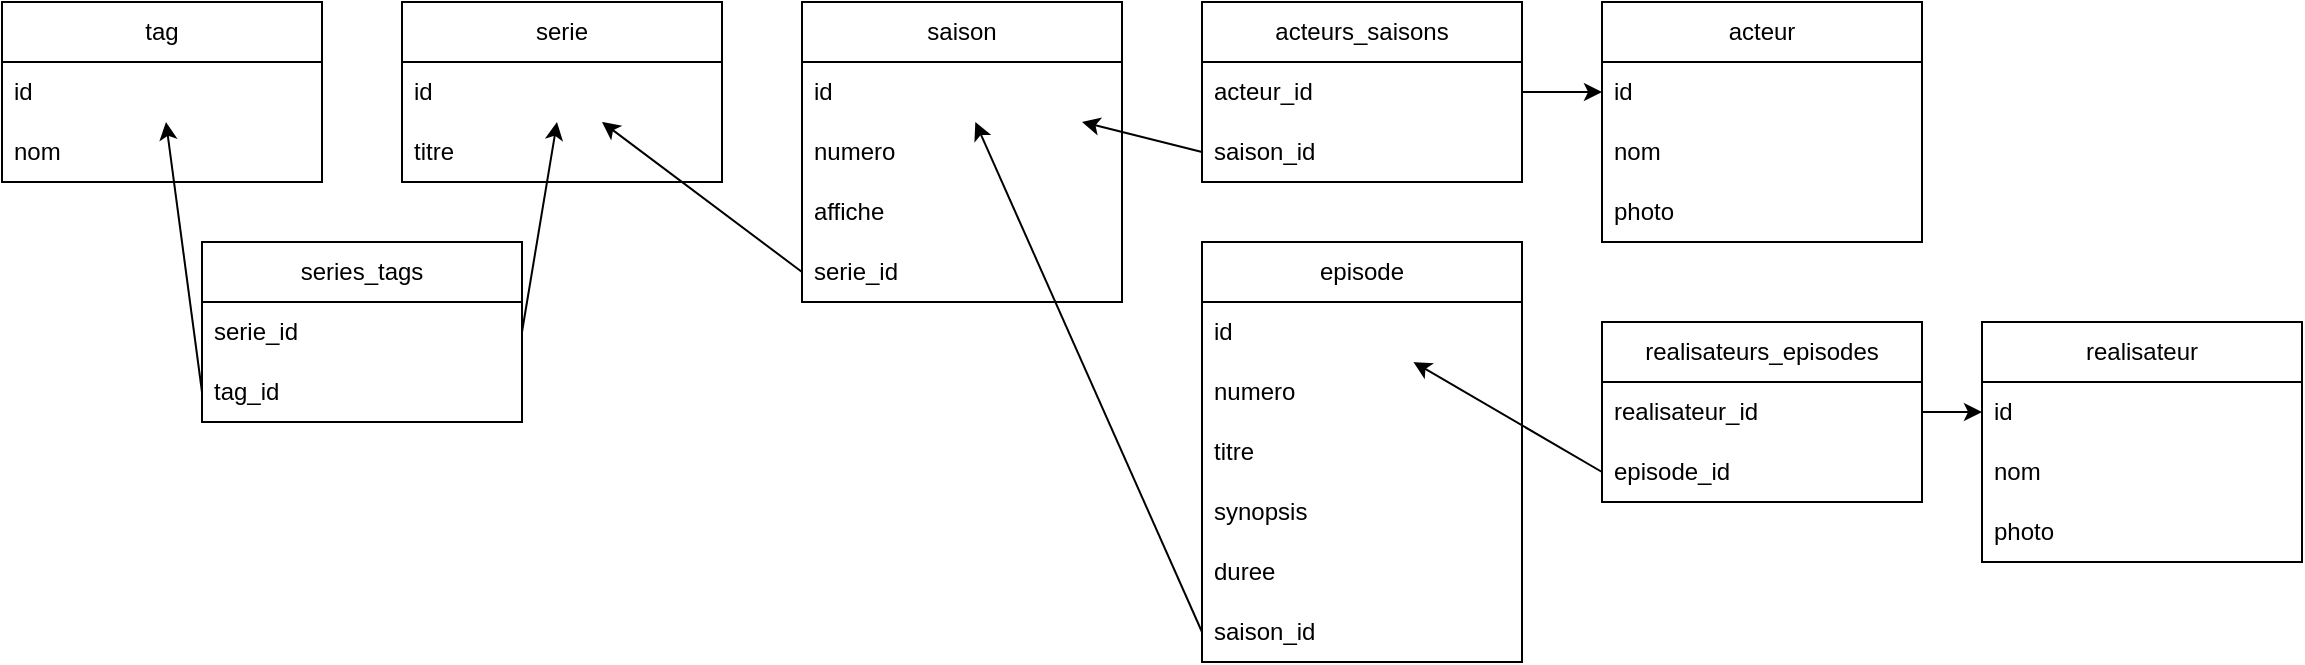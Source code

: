 <mxfile>
    <diagram id="_TgIzoYHWzy1n75b2J9H" name="SQL">
        <mxGraphModel dx="580" dy="563" grid="1" gridSize="10" guides="1" tooltips="1" connect="1" arrows="1" fold="1" page="1" pageScale="1" pageWidth="3300" pageHeight="4681" math="0" shadow="0">
            <root>
                <mxCell id="0"/>
                <mxCell id="1" parent="0"/>
                <mxCell id="3" value="tag" style="swimlane;fontStyle=0;childLayout=stackLayout;horizontal=1;startSize=30;horizontalStack=0;resizeParent=1;resizeParentMax=0;resizeLast=0;collapsible=1;marginBottom=0;whiteSpace=wrap;html=1;" parent="1" vertex="1">
                    <mxGeometry x="40" y="40" width="160" height="90" as="geometry"/>
                </mxCell>
                <mxCell id="4" value="id" style="text;strokeColor=none;fillColor=none;align=left;verticalAlign=middle;spacingLeft=4;spacingRight=4;overflow=hidden;points=[[0,0.5],[1,0.5]];portConstraint=eastwest;rotatable=0;whiteSpace=wrap;html=1;" parent="3" vertex="1">
                    <mxGeometry y="30" width="160" height="30" as="geometry"/>
                </mxCell>
                <mxCell id="5" value="nom" style="text;strokeColor=none;fillColor=none;align=left;verticalAlign=middle;spacingLeft=4;spacingRight=4;overflow=hidden;points=[[0,0.5],[1,0.5]];portConstraint=eastwest;rotatable=0;whiteSpace=wrap;html=1;" parent="3" vertex="1">
                    <mxGeometry y="60" width="160" height="30" as="geometry"/>
                </mxCell>
                <mxCell id="7" value="serie" style="swimlane;fontStyle=0;childLayout=stackLayout;horizontal=1;startSize=30;horizontalStack=0;resizeParent=1;resizeParentMax=0;resizeLast=0;collapsible=1;marginBottom=0;whiteSpace=wrap;html=1;" parent="1" vertex="1">
                    <mxGeometry x="240" y="40" width="160" height="90" as="geometry"/>
                </mxCell>
                <mxCell id="8" value="id" style="text;strokeColor=none;fillColor=none;align=left;verticalAlign=middle;spacingLeft=4;spacingRight=4;overflow=hidden;points=[[0,0.5],[1,0.5]];portConstraint=eastwest;rotatable=0;whiteSpace=wrap;html=1;" parent="7" vertex="1">
                    <mxGeometry y="30" width="160" height="30" as="geometry"/>
                </mxCell>
                <mxCell id="9" value="titre" style="text;strokeColor=none;fillColor=none;align=left;verticalAlign=middle;spacingLeft=4;spacingRight=4;overflow=hidden;points=[[0,0.5],[1,0.5]];portConstraint=eastwest;rotatable=0;whiteSpace=wrap;html=1;" parent="7" vertex="1">
                    <mxGeometry y="60" width="160" height="30" as="geometry"/>
                </mxCell>
                <mxCell id="10" value="episode" style="swimlane;fontStyle=0;childLayout=stackLayout;horizontal=1;startSize=30;horizontalStack=0;resizeParent=1;resizeParentMax=0;resizeLast=0;collapsible=1;marginBottom=0;whiteSpace=wrap;html=1;" parent="1" vertex="1">
                    <mxGeometry x="640" y="160" width="160" height="210" as="geometry"/>
                </mxCell>
                <mxCell id="11" value="id" style="text;strokeColor=none;fillColor=none;align=left;verticalAlign=middle;spacingLeft=4;spacingRight=4;overflow=hidden;points=[[0,0.5],[1,0.5]];portConstraint=eastwest;rotatable=0;whiteSpace=wrap;html=1;" parent="10" vertex="1">
                    <mxGeometry y="30" width="160" height="30" as="geometry"/>
                </mxCell>
                <mxCell id="12" value="numero" style="text;strokeColor=none;fillColor=none;align=left;verticalAlign=middle;spacingLeft=4;spacingRight=4;overflow=hidden;points=[[0,0.5],[1,0.5]];portConstraint=eastwest;rotatable=0;whiteSpace=wrap;html=1;" parent="10" vertex="1">
                    <mxGeometry y="60" width="160" height="30" as="geometry"/>
                </mxCell>
                <mxCell id="45" value="titre" style="text;strokeColor=none;fillColor=none;align=left;verticalAlign=middle;spacingLeft=4;spacingRight=4;overflow=hidden;points=[[0,0.5],[1,0.5]];portConstraint=eastwest;rotatable=0;whiteSpace=wrap;html=1;" parent="10" vertex="1">
                    <mxGeometry y="90" width="160" height="30" as="geometry"/>
                </mxCell>
                <mxCell id="46" value="synopsis" style="text;strokeColor=none;fillColor=none;align=left;verticalAlign=middle;spacingLeft=4;spacingRight=4;overflow=hidden;points=[[0,0.5],[1,0.5]];portConstraint=eastwest;rotatable=0;whiteSpace=wrap;html=1;" parent="10" vertex="1">
                    <mxGeometry y="120" width="160" height="30" as="geometry"/>
                </mxCell>
                <mxCell id="48" value="duree" style="text;strokeColor=none;fillColor=none;align=left;verticalAlign=middle;spacingLeft=4;spacingRight=4;overflow=hidden;points=[[0,0.5],[1,0.5]];portConstraint=eastwest;rotatable=0;whiteSpace=wrap;html=1;" parent="10" vertex="1">
                    <mxGeometry y="150" width="160" height="30" as="geometry"/>
                </mxCell>
                <mxCell id="47" value="saison_id" style="text;strokeColor=none;fillColor=none;align=left;verticalAlign=middle;spacingLeft=4;spacingRight=4;overflow=hidden;points=[[0,0.5],[1,0.5]];portConstraint=eastwest;rotatable=0;whiteSpace=wrap;html=1;" parent="10" vertex="1">
                    <mxGeometry y="180" width="160" height="30" as="geometry"/>
                </mxCell>
                <mxCell id="14" value="realisateurs_episodes" style="swimlane;fontStyle=0;childLayout=stackLayout;horizontal=1;startSize=30;horizontalStack=0;resizeParent=1;resizeParentMax=0;resizeLast=0;collapsible=1;marginBottom=0;whiteSpace=wrap;html=1;" parent="1" vertex="1">
                    <mxGeometry x="840" y="200" width="160" height="90" as="geometry"/>
                </mxCell>
                <mxCell id="15" value="realisateur_id" style="text;strokeColor=none;fillColor=none;align=left;verticalAlign=middle;spacingLeft=4;spacingRight=4;overflow=hidden;points=[[0,0.5],[1,0.5]];portConstraint=eastwest;rotatable=0;whiteSpace=wrap;html=1;" parent="14" vertex="1">
                    <mxGeometry y="30" width="160" height="30" as="geometry"/>
                </mxCell>
                <mxCell id="16" value="episode_id" style="text;strokeColor=none;fillColor=none;align=left;verticalAlign=middle;spacingLeft=4;spacingRight=4;overflow=hidden;points=[[0,0.5],[1,0.5]];portConstraint=eastwest;rotatable=0;whiteSpace=wrap;html=1;" parent="14" vertex="1">
                    <mxGeometry y="60" width="160" height="30" as="geometry"/>
                </mxCell>
                <mxCell id="18" value="series_tags" style="swimlane;fontStyle=0;childLayout=stackLayout;horizontal=1;startSize=30;horizontalStack=0;resizeParent=1;resizeParentMax=0;resizeLast=0;collapsible=1;marginBottom=0;whiteSpace=wrap;html=1;" parent="1" vertex="1">
                    <mxGeometry x="140" y="160" width="160" height="90" as="geometry"/>
                </mxCell>
                <mxCell id="19" value="serie_id" style="text;strokeColor=none;fillColor=none;align=left;verticalAlign=middle;spacingLeft=4;spacingRight=4;overflow=hidden;points=[[0,0.5],[1,0.5]];portConstraint=eastwest;rotatable=0;whiteSpace=wrap;html=1;" parent="18" vertex="1">
                    <mxGeometry y="30" width="160" height="30" as="geometry"/>
                </mxCell>
                <mxCell id="20" value="tag_id" style="text;strokeColor=none;fillColor=none;align=left;verticalAlign=middle;spacingLeft=4;spacingRight=4;overflow=hidden;points=[[0,0.5],[1,0.5]];portConstraint=eastwest;rotatable=0;whiteSpace=wrap;html=1;" parent="18" vertex="1">
                    <mxGeometry y="60" width="160" height="30" as="geometry"/>
                </mxCell>
                <mxCell id="22" value="saison" style="swimlane;fontStyle=0;childLayout=stackLayout;horizontal=1;startSize=30;horizontalStack=0;resizeParent=1;resizeParentMax=0;resizeLast=0;collapsible=1;marginBottom=0;whiteSpace=wrap;html=1;" parent="1" vertex="1">
                    <mxGeometry x="440" y="40" width="160" height="150" as="geometry"/>
                </mxCell>
                <mxCell id="23" value="id" style="text;strokeColor=none;fillColor=none;align=left;verticalAlign=middle;spacingLeft=4;spacingRight=4;overflow=hidden;points=[[0,0.5],[1,0.5]];portConstraint=eastwest;rotatable=0;whiteSpace=wrap;html=1;" parent="22" vertex="1">
                    <mxGeometry y="30" width="160" height="30" as="geometry"/>
                </mxCell>
                <mxCell id="25" value="numero" style="text;strokeColor=none;fillColor=none;align=left;verticalAlign=middle;spacingLeft=4;spacingRight=4;overflow=hidden;points=[[0,0.5],[1,0.5]];portConstraint=eastwest;rotatable=0;whiteSpace=wrap;html=1;" parent="22" vertex="1">
                    <mxGeometry y="60" width="160" height="30" as="geometry"/>
                </mxCell>
                <mxCell id="40" value="affiche" style="text;strokeColor=none;fillColor=none;align=left;verticalAlign=middle;spacingLeft=4;spacingRight=4;overflow=hidden;points=[[0,0.5],[1,0.5]];portConstraint=eastwest;rotatable=0;whiteSpace=wrap;html=1;" parent="22" vertex="1">
                    <mxGeometry y="90" width="160" height="30" as="geometry"/>
                </mxCell>
                <mxCell id="39" value="serie_id" style="text;strokeColor=none;fillColor=none;align=left;verticalAlign=middle;spacingLeft=4;spacingRight=4;overflow=hidden;points=[[0,0.5],[1,0.5]];portConstraint=eastwest;rotatable=0;whiteSpace=wrap;html=1;" parent="22" vertex="1">
                    <mxGeometry y="120" width="160" height="30" as="geometry"/>
                </mxCell>
                <mxCell id="26" value="realisateur" style="swimlane;fontStyle=0;childLayout=stackLayout;horizontal=1;startSize=30;horizontalStack=0;resizeParent=1;resizeParentMax=0;resizeLast=0;collapsible=1;marginBottom=0;whiteSpace=wrap;html=1;" parent="1" vertex="1">
                    <mxGeometry x="1030" y="200" width="160" height="120" as="geometry"/>
                </mxCell>
                <mxCell id="27" value="id" style="text;strokeColor=none;fillColor=none;align=left;verticalAlign=middle;spacingLeft=4;spacingRight=4;overflow=hidden;points=[[0,0.5],[1,0.5]];portConstraint=eastwest;rotatable=0;whiteSpace=wrap;html=1;" parent="26" vertex="1">
                    <mxGeometry y="30" width="160" height="30" as="geometry"/>
                </mxCell>
                <mxCell id="28" value="nom" style="text;strokeColor=none;fillColor=none;align=left;verticalAlign=middle;spacingLeft=4;spacingRight=4;overflow=hidden;points=[[0,0.5],[1,0.5]];portConstraint=eastwest;rotatable=0;whiteSpace=wrap;html=1;" parent="26" vertex="1">
                    <mxGeometry y="60" width="160" height="30" as="geometry"/>
                </mxCell>
                <mxCell id="29" value="photo" style="text;strokeColor=none;fillColor=none;align=left;verticalAlign=middle;spacingLeft=4;spacingRight=4;overflow=hidden;points=[[0,0.5],[1,0.5]];portConstraint=eastwest;rotatable=0;whiteSpace=wrap;html=1;" parent="26" vertex="1">
                    <mxGeometry y="90" width="160" height="30" as="geometry"/>
                </mxCell>
                <mxCell id="34" value="acteurs_saisons" style="swimlane;fontStyle=0;childLayout=stackLayout;horizontal=1;startSize=30;horizontalStack=0;resizeParent=1;resizeParentMax=0;resizeLast=0;collapsible=1;marginBottom=0;whiteSpace=wrap;html=1;" parent="1" vertex="1">
                    <mxGeometry x="640" y="40" width="160" height="90" as="geometry"/>
                </mxCell>
                <mxCell id="35" value="acteur_id" style="text;strokeColor=none;fillColor=none;align=left;verticalAlign=middle;spacingLeft=4;spacingRight=4;overflow=hidden;points=[[0,0.5],[1,0.5]];portConstraint=eastwest;rotatable=0;whiteSpace=wrap;html=1;" parent="34" vertex="1">
                    <mxGeometry y="30" width="160" height="30" as="geometry"/>
                </mxCell>
                <mxCell id="36" value="saison_id" style="text;strokeColor=none;fillColor=none;align=left;verticalAlign=middle;spacingLeft=4;spacingRight=4;overflow=hidden;points=[[0,0.5],[1,0.5]];portConstraint=eastwest;rotatable=0;whiteSpace=wrap;html=1;" parent="34" vertex="1">
                    <mxGeometry y="60" width="160" height="30" as="geometry"/>
                </mxCell>
                <mxCell id="41" value="acteur" style="swimlane;fontStyle=0;childLayout=stackLayout;horizontal=1;startSize=30;horizontalStack=0;resizeParent=1;resizeParentMax=0;resizeLast=0;collapsible=1;marginBottom=0;whiteSpace=wrap;html=1;" parent="1" vertex="1">
                    <mxGeometry x="840" y="40" width="160" height="120" as="geometry"/>
                </mxCell>
                <mxCell id="42" value="id" style="text;strokeColor=none;fillColor=none;align=left;verticalAlign=middle;spacingLeft=4;spacingRight=4;overflow=hidden;points=[[0,0.5],[1,0.5]];portConstraint=eastwest;rotatable=0;whiteSpace=wrap;html=1;" parent="41" vertex="1">
                    <mxGeometry y="30" width="160" height="30" as="geometry"/>
                </mxCell>
                <mxCell id="43" value="nom" style="text;strokeColor=none;fillColor=none;align=left;verticalAlign=middle;spacingLeft=4;spacingRight=4;overflow=hidden;points=[[0,0.5],[1,0.5]];portConstraint=eastwest;rotatable=0;whiteSpace=wrap;html=1;" parent="41" vertex="1">
                    <mxGeometry y="60" width="160" height="30" as="geometry"/>
                </mxCell>
                <mxCell id="44" value="photo" style="text;strokeColor=none;fillColor=none;align=left;verticalAlign=middle;spacingLeft=4;spacingRight=4;overflow=hidden;points=[[0,0.5],[1,0.5]];portConstraint=eastwest;rotatable=0;whiteSpace=wrap;html=1;" parent="41" vertex="1">
                    <mxGeometry y="90" width="160" height="30" as="geometry"/>
                </mxCell>
                <mxCell id="49" style="edgeStyle=none;html=1;exitX=0;exitY=0.5;exitDx=0;exitDy=0;" parent="1" source="16" target="11" edge="1">
                    <mxGeometry relative="1" as="geometry"/>
                </mxCell>
                <mxCell id="50" style="edgeStyle=none;html=1;exitX=1;exitY=0.5;exitDx=0;exitDy=0;" parent="1" source="15" target="27" edge="1">
                    <mxGeometry relative="1" as="geometry"/>
                </mxCell>
                <mxCell id="51" style="edgeStyle=none;html=1;exitX=1;exitY=0.5;exitDx=0;exitDy=0;" parent="1" source="35" target="42" edge="1">
                    <mxGeometry relative="1" as="geometry"/>
                </mxCell>
                <mxCell id="53" style="edgeStyle=none;html=1;exitX=0;exitY=0.5;exitDx=0;exitDy=0;" parent="1" source="39" target="8" edge="1">
                    <mxGeometry relative="1" as="geometry"/>
                </mxCell>
                <mxCell id="54" style="edgeStyle=none;html=1;exitX=1;exitY=0.5;exitDx=0;exitDy=0;" parent="1" source="19" target="8" edge="1">
                    <mxGeometry relative="1" as="geometry"/>
                </mxCell>
                <mxCell id="55" style="edgeStyle=none;html=1;exitX=0;exitY=0.5;exitDx=0;exitDy=0;" parent="1" source="20" target="4" edge="1">
                    <mxGeometry relative="1" as="geometry"/>
                </mxCell>
                <mxCell id="56" style="edgeStyle=none;html=1;exitX=0;exitY=0.5;exitDx=0;exitDy=0;" parent="1" source="36" target="23" edge="1">
                    <mxGeometry relative="1" as="geometry"/>
                </mxCell>
                <mxCell id="58" style="edgeStyle=none;html=1;exitX=0;exitY=0.5;exitDx=0;exitDy=0;" parent="1" source="47" target="23" edge="1">
                    <mxGeometry relative="1" as="geometry"/>
                </mxCell>
            </root>
        </mxGraphModel>
    </diagram>
    <diagram id="9cTfzvudVYK5VYYzT7jn" name="CLASS">
        <mxGraphModel dx="682" dy="662" grid="1" gridSize="10" guides="1" tooltips="1" connect="1" arrows="1" fold="1" page="1" pageScale="1" pageWidth="850" pageHeight="1100" math="0" shadow="0">
            <root>
                <mxCell id="0"/>
                <mxCell id="1" parent="0"/>
                <mxCell id="_pkMkB5svhJDksJW7biC-1" value="Personne" style="swimlane;fontStyle=0;childLayout=stackLayout;horizontal=1;startSize=30;horizontalStack=0;resizeParent=1;resizeParentMax=0;resizeLast=0;collapsible=1;marginBottom=0;whiteSpace=wrap;html=1;" vertex="1" parent="1">
                    <mxGeometry x="130" y="20" width="200" height="296" as="geometry"/>
                </mxCell>
                <mxCell id="_pkMkB5svhJDksJW7biC-2" value="# id: int" style="text;strokeColor=none;fillColor=none;align=left;verticalAlign=middle;spacingLeft=4;spacingRight=4;overflow=hidden;points=[[0,0.5],[1,0.5]];portConstraint=eastwest;rotatable=0;whiteSpace=wrap;html=1;" vertex="1" parent="_pkMkB5svhJDksJW7biC-1">
                    <mxGeometry y="30" width="200" height="30" as="geometry"/>
                </mxCell>
                <mxCell id="_pkMkB5svhJDksJW7biC-3" value="# nom: string" style="text;strokeColor=none;fillColor=none;align=left;verticalAlign=middle;spacingLeft=4;spacingRight=4;overflow=hidden;points=[[0,0.5],[1,0.5]];portConstraint=eastwest;rotatable=0;whiteSpace=wrap;html=1;" vertex="1" parent="_pkMkB5svhJDksJW7biC-1">
                    <mxGeometry y="60" width="200" height="30" as="geometry"/>
                </mxCell>
                <mxCell id="_pkMkB5svhJDksJW7biC-4" value="# photo: string" style="text;strokeColor=none;fillColor=none;align=left;verticalAlign=middle;spacingLeft=4;spacingRight=4;overflow=hidden;points=[[0,0.5],[1,0.5]];portConstraint=eastwest;rotatable=0;whiteSpace=wrap;html=1;" vertex="1" parent="_pkMkB5svhJDksJW7biC-1">
                    <mxGeometry y="90" width="200" height="30" as="geometry"/>
                </mxCell>
                <mxCell id="jGKEYMu_go0ZPiKJVkZ_-1" value="+ getId(): int" style="text;strokeColor=none;fillColor=none;align=left;verticalAlign=top;spacingLeft=4;spacingRight=4;overflow=hidden;rotatable=0;points=[[0,0.5],[1,0.5]];portConstraint=eastwest;whiteSpace=wrap;html=1;" vertex="1" parent="_pkMkB5svhJDksJW7biC-1">
                    <mxGeometry y="120" width="200" height="26" as="geometry"/>
                </mxCell>
                <mxCell id="jGKEYMu_go0ZPiKJVkZ_-2" value="+ setId(id: int): void" style="text;strokeColor=none;fillColor=none;align=left;verticalAlign=middle;spacingLeft=4;spacingRight=4;overflow=hidden;points=[[0,0.5],[1,0.5]];portConstraint=eastwest;rotatable=0;whiteSpace=wrap;html=1;" vertex="1" parent="_pkMkB5svhJDksJW7biC-1">
                    <mxGeometry y="146" width="200" height="30" as="geometry"/>
                </mxCell>
                <mxCell id="jGKEYMu_go0ZPiKJVkZ_-3" value="+ getNom(): string" style="text;strokeColor=none;fillColor=none;align=left;verticalAlign=middle;spacingLeft=4;spacingRight=4;overflow=hidden;points=[[0,0.5],[1,0.5]];portConstraint=eastwest;rotatable=0;whiteSpace=wrap;html=1;" vertex="1" parent="_pkMkB5svhJDksJW7biC-1">
                    <mxGeometry y="176" width="200" height="30" as="geometry"/>
                </mxCell>
                <mxCell id="jGKEYMu_go0ZPiKJVkZ_-4" value="+ setNom(nom: string): void" style="text;strokeColor=none;fillColor=none;align=left;verticalAlign=middle;spacingLeft=4;spacingRight=4;overflow=hidden;points=[[0,0.5],[1,0.5]];portConstraint=eastwest;rotatable=0;whiteSpace=wrap;html=1;" vertex="1" parent="_pkMkB5svhJDksJW7biC-1">
                    <mxGeometry y="206" width="200" height="30" as="geometry"/>
                </mxCell>
                <mxCell id="jGKEYMu_go0ZPiKJVkZ_-5" value="+ getPhoto(): string" style="text;strokeColor=none;fillColor=none;align=left;verticalAlign=middle;spacingLeft=4;spacingRight=4;overflow=hidden;points=[[0,0.5],[1,0.5]];portConstraint=eastwest;rotatable=0;whiteSpace=wrap;html=1;" vertex="1" parent="_pkMkB5svhJDksJW7biC-1">
                    <mxGeometry y="236" width="200" height="30" as="geometry"/>
                </mxCell>
                <mxCell id="jGKEYMu_go0ZPiKJVkZ_-6" value="+ setPhoto(photo: string): void" style="text;strokeColor=none;fillColor=none;align=left;verticalAlign=middle;spacingLeft=4;spacingRight=4;overflow=hidden;points=[[0,0.5],[1,0.5]];portConstraint=eastwest;rotatable=0;whiteSpace=wrap;html=1;" vertex="1" parent="_pkMkB5svhJDksJW7biC-1">
                    <mxGeometry y="266" width="200" height="30" as="geometry"/>
                </mxCell>
                <mxCell id="jGKEYMu_go0ZPiKJVkZ_-7" value="Acteur" style="swimlane;fontStyle=0;childLayout=stackLayout;horizontal=1;startSize=30;horizontalStack=0;resizeParent=1;resizeParentMax=0;resizeLast=0;collapsible=1;marginBottom=0;whiteSpace=wrap;html=1;" vertex="1" parent="1">
                    <mxGeometry x="10" y="360" width="140" height="60" as="geometry"/>
                </mxCell>
                <mxCell id="jGKEYMu_go0ZPiKJVkZ_-11" value="Réalisateur" style="swimlane;fontStyle=0;childLayout=stackLayout;horizontal=1;startSize=30;horizontalStack=0;resizeParent=1;resizeParentMax=0;resizeLast=0;collapsible=1;marginBottom=0;whiteSpace=wrap;html=1;" vertex="1" parent="1">
                    <mxGeometry x="310" y="360" width="140" height="60" as="geometry"/>
                </mxCell>
                <mxCell id="jGKEYMu_go0ZPiKJVkZ_-12" style="edgeStyle=none;html=1;exitX=0.5;exitY=0;exitDx=0;exitDy=0;entryX=-0.019;entryY=0.057;entryDx=0;entryDy=0;entryPerimeter=0;" edge="1" parent="1" source="jGKEYMu_go0ZPiKJVkZ_-7" target="_pkMkB5svhJDksJW7biC-1">
                    <mxGeometry relative="1" as="geometry"/>
                </mxCell>
                <mxCell id="jGKEYMu_go0ZPiKJVkZ_-13" style="edgeStyle=none;html=1;" edge="1" parent="1" source="jGKEYMu_go0ZPiKJVkZ_-11">
                    <mxGeometry relative="1" as="geometry">
                        <mxPoint x="330" y="35" as="targetPoint"/>
                    </mxGeometry>
                </mxCell>
                <mxCell id="jGKEYMu_go0ZPiKJVkZ_-14" value="SqlCredentials" style="swimlane;fontStyle=0;childLayout=stackLayout;horizontal=1;startSize=30;horizontalStack=0;resizeParent=1;resizeParentMax=0;resizeLast=0;collapsible=1;marginBottom=0;whiteSpace=wrap;html=1;" vertex="1" parent="1">
                    <mxGeometry x="670" y="35" width="140" height="330" as="geometry"/>
                </mxCell>
                <mxCell id="jGKEYMu_go0ZPiKJVkZ_-15" value="- host: string" style="text;strokeColor=none;fillColor=none;align=left;verticalAlign=middle;spacingLeft=4;spacingRight=4;overflow=hidden;points=[[0,0.5],[1,0.5]];portConstraint=eastwest;rotatable=0;whiteSpace=wrap;html=1;" vertex="1" parent="jGKEYMu_go0ZPiKJVkZ_-14">
                    <mxGeometry y="30" width="140" height="30" as="geometry"/>
                </mxCell>
                <mxCell id="jGKEYMu_go0ZPiKJVkZ_-16" value="- port: string" style="text;strokeColor=none;fillColor=none;align=left;verticalAlign=middle;spacingLeft=4;spacingRight=4;overflow=hidden;points=[[0,0.5],[1,0.5]];portConstraint=eastwest;rotatable=0;whiteSpace=wrap;html=1;" vertex="1" parent="jGKEYMu_go0ZPiKJVkZ_-14">
                    <mxGeometry y="60" width="140" height="30" as="geometry"/>
                </mxCell>
                <mxCell id="jGKEYMu_go0ZPiKJVkZ_-17" value="- dbname: string" style="text;strokeColor=none;fillColor=none;align=left;verticalAlign=middle;spacingLeft=4;spacingRight=4;overflow=hidden;points=[[0,0.5],[1,0.5]];portConstraint=eastwest;rotatable=0;whiteSpace=wrap;html=1;" vertex="1" parent="jGKEYMu_go0ZPiKJVkZ_-14">
                    <mxGeometry y="90" width="140" height="30" as="geometry"/>
                </mxCell>
                <mxCell id="jGKEYMu_go0ZPiKJVkZ_-18" value="- username: string" style="text;strokeColor=none;fillColor=none;align=left;verticalAlign=middle;spacingLeft=4;spacingRight=4;overflow=hidden;points=[[0,0.5],[1,0.5]];portConstraint=eastwest;rotatable=0;whiteSpace=wrap;html=1;" vertex="1" parent="jGKEYMu_go0ZPiKJVkZ_-14">
                    <mxGeometry y="120" width="140" height="30" as="geometry"/>
                </mxCell>
                <mxCell id="jGKEYMu_go0ZPiKJVkZ_-19" value="- password: string" style="text;strokeColor=none;fillColor=none;align=left;verticalAlign=middle;spacingLeft=4;spacingRight=4;overflow=hidden;points=[[0,0.5],[1,0.5]];portConstraint=eastwest;rotatable=0;whiteSpace=wrap;html=1;" vertex="1" parent="jGKEYMu_go0ZPiKJVkZ_-14">
                    <mxGeometry y="150" width="140" height="30" as="geometry"/>
                </mxCell>
                <mxCell id="jGKEYMu_go0ZPiKJVkZ_-20" value="+ getHost(): string" style="text;strokeColor=none;fillColor=none;align=left;verticalAlign=middle;spacingLeft=4;spacingRight=4;overflow=hidden;points=[[0,0.5],[1,0.5]];portConstraint=eastwest;rotatable=0;whiteSpace=wrap;html=1;" vertex="1" parent="jGKEYMu_go0ZPiKJVkZ_-14">
                    <mxGeometry y="180" width="140" height="30" as="geometry"/>
                </mxCell>
                <mxCell id="jGKEYMu_go0ZPiKJVkZ_-21" value="+ getPort(): string" style="text;strokeColor=none;fillColor=none;align=left;verticalAlign=middle;spacingLeft=4;spacingRight=4;overflow=hidden;points=[[0,0.5],[1,0.5]];portConstraint=eastwest;rotatable=0;whiteSpace=wrap;html=1;" vertex="1" parent="jGKEYMu_go0ZPiKJVkZ_-14">
                    <mxGeometry y="210" width="140" height="30" as="geometry"/>
                </mxCell>
                <mxCell id="jGKEYMu_go0ZPiKJVkZ_-22" value="+ getDbname(): string" style="text;strokeColor=none;fillColor=none;align=left;verticalAlign=middle;spacingLeft=4;spacingRight=4;overflow=hidden;points=[[0,0.5],[1,0.5]];portConstraint=eastwest;rotatable=0;whiteSpace=wrap;html=1;" vertex="1" parent="jGKEYMu_go0ZPiKJVkZ_-14">
                    <mxGeometry y="240" width="140" height="30" as="geometry"/>
                </mxCell>
                <mxCell id="jGKEYMu_go0ZPiKJVkZ_-23" value="+ getUsername(): string" style="text;strokeColor=none;fillColor=none;align=left;verticalAlign=middle;spacingLeft=4;spacingRight=4;overflow=hidden;points=[[0,0.5],[1,0.5]];portConstraint=eastwest;rotatable=0;whiteSpace=wrap;html=1;" vertex="1" parent="jGKEYMu_go0ZPiKJVkZ_-14">
                    <mxGeometry y="270" width="140" height="30" as="geometry"/>
                </mxCell>
                <mxCell id="jGKEYMu_go0ZPiKJVkZ_-24" value="+ getPassword(): string" style="text;strokeColor=none;fillColor=none;align=left;verticalAlign=middle;spacingLeft=4;spacingRight=4;overflow=hidden;points=[[0,0.5],[1,0.5]];portConstraint=eastwest;rotatable=0;whiteSpace=wrap;html=1;" vertex="1" parent="jGKEYMu_go0ZPiKJVkZ_-14">
                    <mxGeometry y="300" width="140" height="30" as="geometry"/>
                </mxCell>
                <mxCell id="jGKEYMu_go0ZPiKJVkZ_-25" value="DatabaseConnection" style="swimlane;fontStyle=0;childLayout=stackLayout;horizontal=1;startSize=30;horizontalStack=0;resizeParent=1;resizeParentMax=0;resizeLast=0;collapsible=1;marginBottom=0;whiteSpace=wrap;html=1;" vertex="1" parent="1">
                    <mxGeometry x="480" y="35" width="170" height="150" as="geometry"/>
                </mxCell>
                <mxCell id="jGKEYMu_go0ZPiKJVkZ_-26" value="- connection: PDO" style="text;strokeColor=none;fillColor=none;align=left;verticalAlign=middle;spacingLeft=4;spacingRight=4;overflow=hidden;points=[[0,0.5],[1,0.5]];portConstraint=eastwest;rotatable=0;whiteSpace=wrap;html=1;" vertex="1" parent="jGKEYMu_go0ZPiKJVkZ_-25">
                    <mxGeometry y="30" width="170" height="30" as="geometry"/>
                </mxCell>
                <mxCell id="jGKEYMu_go0ZPiKJVkZ_-27" value="+ query(sql: string, params: array): PDOStatement" style="text;strokeColor=none;fillColor=none;align=left;verticalAlign=middle;spacingLeft=4;spacingRight=4;overflow=hidden;points=[[0,0.5],[1,0.5]];portConstraint=eastwest;rotatable=0;whiteSpace=wrap;html=1;" vertex="1" parent="jGKEYMu_go0ZPiKJVkZ_-25">
                    <mxGeometry y="60" width="170" height="60" as="geometry"/>
                </mxCell>
                <mxCell id="jGKEYMu_go0ZPiKJVkZ_-29" value="+ getConnection(): PDO" style="text;strokeColor=none;fillColor=none;align=left;verticalAlign=middle;spacingLeft=4;spacingRight=4;overflow=hidden;points=[[0,0.5],[1,0.5]];portConstraint=eastwest;rotatable=0;whiteSpace=wrap;html=1;" vertex="1" parent="jGKEYMu_go0ZPiKJVkZ_-25">
                    <mxGeometry y="120" width="170" height="30" as="geometry"/>
                </mxCell>
                <mxCell id="jGKEYMu_go0ZPiKJVkZ_-30" value="Tag" style="swimlane;fontStyle=0;childLayout=stackLayout;horizontal=1;startSize=30;horizontalStack=0;resizeParent=1;resizeParentMax=0;resizeLast=0;collapsible=1;marginBottom=0;whiteSpace=wrap;html=1;" vertex="1" parent="1">
                    <mxGeometry x="480" y="200" width="170" height="210" as="geometry"/>
                </mxCell>
                <mxCell id="jGKEYMu_go0ZPiKJVkZ_-31" value="- id: int" style="text;strokeColor=none;fillColor=none;align=left;verticalAlign=middle;spacingLeft=4;spacingRight=4;overflow=hidden;points=[[0,0.5],[1,0.5]];portConstraint=eastwest;rotatable=0;whiteSpace=wrap;html=1;" vertex="1" parent="jGKEYMu_go0ZPiKJVkZ_-30">
                    <mxGeometry y="30" width="170" height="30" as="geometry"/>
                </mxCell>
                <mxCell id="jGKEYMu_go0ZPiKJVkZ_-32" value="- nom: string" style="text;strokeColor=none;fillColor=none;align=left;verticalAlign=middle;spacingLeft=4;spacingRight=4;overflow=hidden;points=[[0,0.5],[1,0.5]];portConstraint=eastwest;rotatable=0;whiteSpace=wrap;html=1;" vertex="1" parent="jGKEYMu_go0ZPiKJVkZ_-30">
                    <mxGeometry y="60" width="170" height="30" as="geometry"/>
                </mxCell>
                <mxCell id="jGKEYMu_go0ZPiKJVkZ_-33" value="+ getId(): int" style="text;strokeColor=none;fillColor=none;align=left;verticalAlign=middle;spacingLeft=4;spacingRight=4;overflow=hidden;points=[[0,0.5],[1,0.5]];portConstraint=eastwest;rotatable=0;whiteSpace=wrap;html=1;" vertex="1" parent="jGKEYMu_go0ZPiKJVkZ_-30">
                    <mxGeometry y="90" width="170" height="30" as="geometry"/>
                </mxCell>
                <mxCell id="jGKEYMu_go0ZPiKJVkZ_-34" value="+ setId(id: int): void" style="text;strokeColor=none;fillColor=none;align=left;verticalAlign=middle;spacingLeft=4;spacingRight=4;overflow=hidden;points=[[0,0.5],[1,0.5]];portConstraint=eastwest;rotatable=0;whiteSpace=wrap;html=1;" vertex="1" parent="jGKEYMu_go0ZPiKJVkZ_-30">
                    <mxGeometry y="120" width="170" height="30" as="geometry"/>
                </mxCell>
                <mxCell id="jGKEYMu_go0ZPiKJVkZ_-35" value="+ getNom(): string" style="text;strokeColor=none;fillColor=none;align=left;verticalAlign=middle;spacingLeft=4;spacingRight=4;overflow=hidden;points=[[0,0.5],[1,0.5]];portConstraint=eastwest;rotatable=0;whiteSpace=wrap;html=1;" vertex="1" parent="jGKEYMu_go0ZPiKJVkZ_-30">
                    <mxGeometry y="150" width="170" height="30" as="geometry"/>
                </mxCell>
                <mxCell id="jGKEYMu_go0ZPiKJVkZ_-36" value="+ setNom(nom: string): void" style="text;strokeColor=none;fillColor=none;align=left;verticalAlign=middle;spacingLeft=4;spacingRight=4;overflow=hidden;points=[[0,0.5],[1,0.5]];portConstraint=eastwest;rotatable=0;whiteSpace=wrap;html=1;" vertex="1" parent="jGKEYMu_go0ZPiKJVkZ_-30">
                    <mxGeometry y="180" width="170" height="30" as="geometry"/>
                </mxCell>
                <mxCell id="jGKEYMu_go0ZPiKJVkZ_-37" value="Episode" style="swimlane;fontStyle=0;childLayout=stackLayout;horizontal=1;startSize=30;horizontalStack=0;resizeParent=1;resizeParentMax=0;resizeLast=0;collapsible=1;marginBottom=0;whiteSpace=wrap;html=1;" vertex="1" parent="1">
                    <mxGeometry x="40" y="480" width="240" height="570" as="geometry"/>
                </mxCell>
                <mxCell id="jGKEYMu_go0ZPiKJVkZ_-38" value="- id: int" style="text;strokeColor=none;fillColor=none;align=left;verticalAlign=middle;spacingLeft=4;spacingRight=4;overflow=hidden;points=[[0,0.5],[1,0.5]];portConstraint=eastwest;rotatable=0;whiteSpace=wrap;html=1;" vertex="1" parent="jGKEYMu_go0ZPiKJVkZ_-37">
                    <mxGeometry y="30" width="240" height="30" as="geometry"/>
                </mxCell>
                <mxCell id="jGKEYMu_go0ZPiKJVkZ_-39" value="- numero: int" style="text;strokeColor=none;fillColor=none;align=left;verticalAlign=middle;spacingLeft=4;spacingRight=4;overflow=hidden;points=[[0,0.5],[1,0.5]];portConstraint=eastwest;rotatable=0;whiteSpace=wrap;html=1;" vertex="1" parent="jGKEYMu_go0ZPiKJVkZ_-37">
                    <mxGeometry y="60" width="240" height="30" as="geometry"/>
                </mxCell>
                <mxCell id="jGKEYMu_go0ZPiKJVkZ_-40" value="- titre: string" style="text;strokeColor=none;fillColor=none;align=left;verticalAlign=middle;spacingLeft=4;spacingRight=4;overflow=hidden;points=[[0,0.5],[1,0.5]];portConstraint=eastwest;rotatable=0;whiteSpace=wrap;html=1;" vertex="1" parent="jGKEYMu_go0ZPiKJVkZ_-37">
                    <mxGeometry y="90" width="240" height="30" as="geometry"/>
                </mxCell>
                <mxCell id="jGKEYMu_go0ZPiKJVkZ_-41" value="- realisateurs&lt;span style=&quot;background-color: transparent;&quot;&gt;: array&lt;/span&gt;" style="text;strokeColor=none;fillColor=none;align=left;verticalAlign=middle;spacingLeft=4;spacingRight=4;overflow=hidden;points=[[0,0.5],[1,0.5]];portConstraint=eastwest;rotatable=0;whiteSpace=wrap;html=1;" vertex="1" parent="jGKEYMu_go0ZPiKJVkZ_-37">
                    <mxGeometry y="120" width="240" height="30" as="geometry"/>
                </mxCell>
                <mxCell id="jGKEYMu_go0ZPiKJVkZ_-42" value="- synopsis: string" style="text;strokeColor=none;fillColor=none;align=left;verticalAlign=middle;spacingLeft=4;spacingRight=4;overflow=hidden;points=[[0,0.5],[1,0.5]];portConstraint=eastwest;rotatable=0;whiteSpace=wrap;html=1;" vertex="1" parent="jGKEYMu_go0ZPiKJVkZ_-37">
                    <mxGeometry y="150" width="240" height="30" as="geometry"/>
                </mxCell>
                <mxCell id="jGKEYMu_go0ZPiKJVkZ_-43" value="- duree: int" style="text;strokeColor=none;fillColor=none;align=left;verticalAlign=middle;spacingLeft=4;spacingRight=4;overflow=hidden;points=[[0,0.5],[1,0.5]];portConstraint=eastwest;rotatable=0;whiteSpace=wrap;html=1;" vertex="1" parent="jGKEYMu_go0ZPiKJVkZ_-37">
                    <mxGeometry y="180" width="240" height="30" as="geometry"/>
                </mxCell>
                <mxCell id="jGKEYMu_go0ZPiKJVkZ_-44" value="+ getId(): int" style="text;strokeColor=none;fillColor=none;align=left;verticalAlign=middle;spacingLeft=4;spacingRight=4;overflow=hidden;points=[[0,0.5],[1,0.5]];portConstraint=eastwest;rotatable=0;whiteSpace=wrap;html=1;" vertex="1" parent="jGKEYMu_go0ZPiKJVkZ_-37">
                    <mxGeometry y="210" width="240" height="30" as="geometry"/>
                </mxCell>
                <mxCell id="jGKEYMu_go0ZPiKJVkZ_-45" value="+ setId(id: int): void" style="text;strokeColor=none;fillColor=none;align=left;verticalAlign=middle;spacingLeft=4;spacingRight=4;overflow=hidden;points=[[0,0.5],[1,0.5]];portConstraint=eastwest;rotatable=0;whiteSpace=wrap;html=1;" vertex="1" parent="jGKEYMu_go0ZPiKJVkZ_-37">
                    <mxGeometry y="240" width="240" height="30" as="geometry"/>
                </mxCell>
                <mxCell id="jGKEYMu_go0ZPiKJVkZ_-46" value="+ getNumero(): int" style="text;strokeColor=none;fillColor=none;align=left;verticalAlign=middle;spacingLeft=4;spacingRight=4;overflow=hidden;points=[[0,0.5],[1,0.5]];portConstraint=eastwest;rotatable=0;whiteSpace=wrap;html=1;" vertex="1" parent="jGKEYMu_go0ZPiKJVkZ_-37">
                    <mxGeometry y="270" width="240" height="30" as="geometry"/>
                </mxCell>
                <mxCell id="jGKEYMu_go0ZPiKJVkZ_-47" value="+ setNumero(numero: int): void" style="text;strokeColor=none;fillColor=none;align=left;verticalAlign=middle;spacingLeft=4;spacingRight=4;overflow=hidden;points=[[0,0.5],[1,0.5]];portConstraint=eastwest;rotatable=0;whiteSpace=wrap;html=1;" vertex="1" parent="jGKEYMu_go0ZPiKJVkZ_-37">
                    <mxGeometry y="300" width="240" height="30" as="geometry"/>
                </mxCell>
                <mxCell id="jGKEYMu_go0ZPiKJVkZ_-48" value="+ getTitre(): string" style="text;strokeColor=none;fillColor=none;align=left;verticalAlign=middle;spacingLeft=4;spacingRight=4;overflow=hidden;points=[[0,0.5],[1,0.5]];portConstraint=eastwest;rotatable=0;whiteSpace=wrap;html=1;" vertex="1" parent="jGKEYMu_go0ZPiKJVkZ_-37">
                    <mxGeometry y="330" width="240" height="30" as="geometry"/>
                </mxCell>
                <mxCell id="jGKEYMu_go0ZPiKJVkZ_-49" value="+ setTitre(titre: string): void" style="text;strokeColor=none;fillColor=none;align=left;verticalAlign=middle;spacingLeft=4;spacingRight=4;overflow=hidden;points=[[0,0.5],[1,0.5]];portConstraint=eastwest;rotatable=0;whiteSpace=wrap;html=1;" vertex="1" parent="jGKEYMu_go0ZPiKJVkZ_-37">
                    <mxGeometry y="360" width="240" height="30" as="geometry"/>
                </mxCell>
                <mxCell id="jGKEYMu_go0ZPiKJVkZ_-50" value="+ getRealisateurs(): array" style="text;strokeColor=none;fillColor=none;align=left;verticalAlign=middle;spacingLeft=4;spacingRight=4;overflow=hidden;points=[[0,0.5],[1,0.5]];portConstraint=eastwest;rotatable=0;whiteSpace=wrap;html=1;" vertex="1" parent="jGKEYMu_go0ZPiKJVkZ_-37">
                    <mxGeometry y="390" width="240" height="30" as="geometry"/>
                </mxCell>
                <mxCell id="jGKEYMu_go0ZPiKJVkZ_-51" value="+ setRealisateurs(realisateurs: array): void" style="text;strokeColor=none;fillColor=none;align=left;verticalAlign=middle;spacingLeft=4;spacingRight=4;overflow=hidden;points=[[0,0.5],[1,0.5]];portConstraint=eastwest;rotatable=0;whiteSpace=wrap;html=1;" vertex="1" parent="jGKEYMu_go0ZPiKJVkZ_-37">
                    <mxGeometry y="420" width="240" height="30" as="geometry"/>
                </mxCell>
                <mxCell id="jGKEYMu_go0ZPiKJVkZ_-52" value="+ getSynopsis(): string" style="text;strokeColor=none;fillColor=none;align=left;verticalAlign=middle;spacingLeft=4;spacingRight=4;overflow=hidden;points=[[0,0.5],[1,0.5]];portConstraint=eastwest;rotatable=0;whiteSpace=wrap;html=1;" vertex="1" parent="jGKEYMu_go0ZPiKJVkZ_-37">
                    <mxGeometry y="450" width="240" height="30" as="geometry"/>
                </mxCell>
                <mxCell id="jGKEYMu_go0ZPiKJVkZ_-53" value="+ setSynopsis(synopsis: string): void" style="text;strokeColor=none;fillColor=none;align=left;verticalAlign=middle;spacingLeft=4;spacingRight=4;overflow=hidden;points=[[0,0.5],[1,0.5]];portConstraint=eastwest;rotatable=0;whiteSpace=wrap;html=1;" vertex="1" parent="jGKEYMu_go0ZPiKJVkZ_-37">
                    <mxGeometry y="480" width="240" height="30" as="geometry"/>
                </mxCell>
                <mxCell id="jGKEYMu_go0ZPiKJVkZ_-54" value="+ getDuree(): int" style="text;strokeColor=none;fillColor=none;align=left;verticalAlign=middle;spacingLeft=4;spacingRight=4;overflow=hidden;points=[[0,0.5],[1,0.5]];portConstraint=eastwest;rotatable=0;whiteSpace=wrap;html=1;" vertex="1" parent="jGKEYMu_go0ZPiKJVkZ_-37">
                    <mxGeometry y="510" width="240" height="30" as="geometry"/>
                </mxCell>
                <mxCell id="jGKEYMu_go0ZPiKJVkZ_-55" value="+ setDuree(duree: int): void" style="text;strokeColor=none;fillColor=none;align=left;verticalAlign=middle;spacingLeft=4;spacingRight=4;overflow=hidden;points=[[0,0.5],[1,0.5]];portConstraint=eastwest;rotatable=0;whiteSpace=wrap;html=1;" vertex="1" parent="jGKEYMu_go0ZPiKJVkZ_-37">
                    <mxGeometry y="540" width="240" height="30" as="geometry"/>
                </mxCell>
                <mxCell id="jGKEYMu_go0ZPiKJVkZ_-56" value="Saison" style="swimlane;fontStyle=0;childLayout=stackLayout;horizontal=1;startSize=30;horizontalStack=0;resizeParent=1;resizeParentMax=0;resizeLast=0;collapsible=1;marginBottom=0;whiteSpace=wrap;html=1;" vertex="1" parent="1">
                    <mxGeometry x="320" y="480" width="240" height="570" as="geometry"/>
                </mxCell>
                <mxCell id="jGKEYMu_go0ZPiKJVkZ_-57" value="- id: int" style="text;strokeColor=none;fillColor=none;align=left;verticalAlign=middle;spacingLeft=4;spacingRight=4;overflow=hidden;points=[[0,0.5],[1,0.5]];portConstraint=eastwest;rotatable=0;whiteSpace=wrap;html=1;" vertex="1" parent="jGKEYMu_go0ZPiKJVkZ_-56">
                    <mxGeometry y="30" width="240" height="30" as="geometry"/>
                </mxCell>
                <mxCell id="jGKEYMu_go0ZPiKJVkZ_-58" value="- titre: string" style="text;strokeColor=none;fillColor=none;align=left;verticalAlign=middle;spacingLeft=4;spacingRight=4;overflow=hidden;points=[[0,0.5],[1,0.5]];portConstraint=eastwest;rotatable=0;whiteSpace=wrap;html=1;" vertex="1" parent="jGKEYMu_go0ZPiKJVkZ_-56">
                    <mxGeometry y="60" width="240" height="30" as="geometry"/>
                </mxCell>
                <mxCell id="jGKEYMu_go0ZPiKJVkZ_-59" value="- numero: int" style="text;strokeColor=none;fillColor=none;align=left;verticalAlign=middle;spacingLeft=4;spacingRight=4;overflow=hidden;points=[[0,0.5],[1,0.5]];portConstraint=eastwest;rotatable=0;whiteSpace=wrap;html=1;" vertex="1" parent="jGKEYMu_go0ZPiKJVkZ_-56">
                    <mxGeometry y="90" width="240" height="30" as="geometry"/>
                </mxCell>
                <mxCell id="jGKEYMu_go0ZPiKJVkZ_-60" value="- affiche: string" style="text;strokeColor=none;fillColor=none;align=left;verticalAlign=middle;spacingLeft=4;spacingRight=4;overflow=hidden;points=[[0,0.5],[1,0.5]];portConstraint=eastwest;rotatable=0;whiteSpace=wrap;html=1;" vertex="1" parent="jGKEYMu_go0ZPiKJVkZ_-56">
                    <mxGeometry y="120" width="240" height="30" as="geometry"/>
                </mxCell>
                <mxCell id="jGKEYMu_go0ZPiKJVkZ_-61" value="- episodes: array" style="text;strokeColor=none;fillColor=none;align=left;verticalAlign=middle;spacingLeft=4;spacingRight=4;overflow=hidden;points=[[0,0.5],[1,0.5]];portConstraint=eastwest;rotatable=0;whiteSpace=wrap;html=1;" vertex="1" parent="jGKEYMu_go0ZPiKJVkZ_-56">
                    <mxGeometry y="150" width="240" height="30" as="geometry"/>
                </mxCell>
                <mxCell id="jGKEYMu_go0ZPiKJVkZ_-62" value="- casting: array" style="text;strokeColor=none;fillColor=none;align=left;verticalAlign=middle;spacingLeft=4;spacingRight=4;overflow=hidden;points=[[0,0.5],[1,0.5]];portConstraint=eastwest;rotatable=0;whiteSpace=wrap;html=1;" vertex="1" parent="jGKEYMu_go0ZPiKJVkZ_-56">
                    <mxGeometry y="180" width="240" height="30" as="geometry"/>
                </mxCell>
                <mxCell id="jGKEYMu_go0ZPiKJVkZ_-63" value="+ getId(): int" style="text;strokeColor=none;fillColor=none;align=left;verticalAlign=middle;spacingLeft=4;spacingRight=4;overflow=hidden;points=[[0,0.5],[1,0.5]];portConstraint=eastwest;rotatable=0;whiteSpace=wrap;html=1;" vertex="1" parent="jGKEYMu_go0ZPiKJVkZ_-56">
                    <mxGeometry y="210" width="240" height="30" as="geometry"/>
                </mxCell>
                <mxCell id="jGKEYMu_go0ZPiKJVkZ_-64" value="+ setId(id: int): void" style="text;strokeColor=none;fillColor=none;align=left;verticalAlign=middle;spacingLeft=4;spacingRight=4;overflow=hidden;points=[[0,0.5],[1,0.5]];portConstraint=eastwest;rotatable=0;whiteSpace=wrap;html=1;" vertex="1" parent="jGKEYMu_go0ZPiKJVkZ_-56">
                    <mxGeometry y="240" width="240" height="30" as="geometry"/>
                </mxCell>
                <mxCell id="jGKEYMu_go0ZPiKJVkZ_-65" value="+ getTitre(): string" style="text;strokeColor=none;fillColor=none;align=left;verticalAlign=middle;spacingLeft=4;spacingRight=4;overflow=hidden;points=[[0,0.5],[1,0.5]];portConstraint=eastwest;rotatable=0;whiteSpace=wrap;html=1;" vertex="1" parent="jGKEYMu_go0ZPiKJVkZ_-56">
                    <mxGeometry y="270" width="240" height="30" as="geometry"/>
                </mxCell>
                <mxCell id="jGKEYMu_go0ZPiKJVkZ_-66" value="+ setTitre(titre: string): void" style="text;strokeColor=none;fillColor=none;align=left;verticalAlign=middle;spacingLeft=4;spacingRight=4;overflow=hidden;points=[[0,0.5],[1,0.5]];portConstraint=eastwest;rotatable=0;whiteSpace=wrap;html=1;" vertex="1" parent="jGKEYMu_go0ZPiKJVkZ_-56">
                    <mxGeometry y="300" width="240" height="30" as="geometry"/>
                </mxCell>
                <mxCell id="jGKEYMu_go0ZPiKJVkZ_-67" value="+ getNumero(): int" style="text;strokeColor=none;fillColor=none;align=left;verticalAlign=middle;spacingLeft=4;spacingRight=4;overflow=hidden;points=[[0,0.5],[1,0.5]];portConstraint=eastwest;rotatable=0;whiteSpace=wrap;html=1;" vertex="1" parent="jGKEYMu_go0ZPiKJVkZ_-56">
                    <mxGeometry y="330" width="240" height="30" as="geometry"/>
                </mxCell>
                <mxCell id="jGKEYMu_go0ZPiKJVkZ_-68" value="+ setNumero(id: int): void" style="text;strokeColor=none;fillColor=none;align=left;verticalAlign=middle;spacingLeft=4;spacingRight=4;overflow=hidden;points=[[0,0.5],[1,0.5]];portConstraint=eastwest;rotatable=0;whiteSpace=wrap;html=1;" vertex="1" parent="jGKEYMu_go0ZPiKJVkZ_-56">
                    <mxGeometry y="360" width="240" height="30" as="geometry"/>
                </mxCell>
                <mxCell id="jGKEYMu_go0ZPiKJVkZ_-70" value="+ getAffiche(): string" style="text;strokeColor=none;fillColor=none;align=left;verticalAlign=middle;spacingLeft=4;spacingRight=4;overflow=hidden;points=[[0,0.5],[1,0.5]];portConstraint=eastwest;rotatable=0;whiteSpace=wrap;html=1;" vertex="1" parent="jGKEYMu_go0ZPiKJVkZ_-56">
                    <mxGeometry y="390" width="240" height="30" as="geometry"/>
                </mxCell>
                <mxCell id="jGKEYMu_go0ZPiKJVkZ_-71" value="+ setAffiche(affiche: string): void" style="text;strokeColor=none;fillColor=none;align=left;verticalAlign=middle;spacingLeft=4;spacingRight=4;overflow=hidden;points=[[0,0.5],[1,0.5]];portConstraint=eastwest;rotatable=0;whiteSpace=wrap;html=1;" vertex="1" parent="jGKEYMu_go0ZPiKJVkZ_-56">
                    <mxGeometry y="420" width="240" height="30" as="geometry"/>
                </mxCell>
                <mxCell id="jGKEYMu_go0ZPiKJVkZ_-72" value="+ getEpisodes(): array" style="text;strokeColor=none;fillColor=none;align=left;verticalAlign=middle;spacingLeft=4;spacingRight=4;overflow=hidden;points=[[0,0.5],[1,0.5]];portConstraint=eastwest;rotatable=0;whiteSpace=wrap;html=1;" vertex="1" parent="jGKEYMu_go0ZPiKJVkZ_-56">
                    <mxGeometry y="450" width="240" height="30" as="geometry"/>
                </mxCell>
                <mxCell id="jGKEYMu_go0ZPiKJVkZ_-73" value="+ setEpisodes(episodes: array): void" style="text;strokeColor=none;fillColor=none;align=left;verticalAlign=middle;spacingLeft=4;spacingRight=4;overflow=hidden;points=[[0,0.5],[1,0.5]];portConstraint=eastwest;rotatable=0;whiteSpace=wrap;html=1;" vertex="1" parent="jGKEYMu_go0ZPiKJVkZ_-56">
                    <mxGeometry y="480" width="240" height="30" as="geometry"/>
                </mxCell>
                <mxCell id="jGKEYMu_go0ZPiKJVkZ_-74" value="+ getCasting(): array" style="text;strokeColor=none;fillColor=none;align=left;verticalAlign=middle;spacingLeft=4;spacingRight=4;overflow=hidden;points=[[0,0.5],[1,0.5]];portConstraint=eastwest;rotatable=0;whiteSpace=wrap;html=1;" vertex="1" parent="jGKEYMu_go0ZPiKJVkZ_-56">
                    <mxGeometry y="510" width="240" height="30" as="geometry"/>
                </mxCell>
                <mxCell id="jGKEYMu_go0ZPiKJVkZ_-75" value="+ setCasting(casting: array): void" style="text;strokeColor=none;fillColor=none;align=left;verticalAlign=middle;spacingLeft=4;spacingRight=4;overflow=hidden;points=[[0,0.5],[1,0.5]];portConstraint=eastwest;rotatable=0;whiteSpace=wrap;html=1;" vertex="1" parent="jGKEYMu_go0ZPiKJVkZ_-56">
                    <mxGeometry y="540" width="240" height="30" as="geometry"/>
                </mxCell>
                <mxCell id="jGKEYMu_go0ZPiKJVkZ_-76" value="Serie" style="swimlane;fontStyle=0;childLayout=stackLayout;horizontal=1;startSize=30;horizontalStack=0;resizeParent=1;resizeParentMax=0;resizeLast=0;collapsible=1;marginBottom=0;whiteSpace=wrap;html=1;" vertex="1" parent="1">
                    <mxGeometry x="600" y="480" width="200" height="390" as="geometry"/>
                </mxCell>
                <mxCell id="jGKEYMu_go0ZPiKJVkZ_-77" value="- id: int" style="text;strokeColor=none;fillColor=none;align=left;verticalAlign=middle;spacingLeft=4;spacingRight=4;overflow=hidden;points=[[0,0.5],[1,0.5]];portConstraint=eastwest;rotatable=0;whiteSpace=wrap;html=1;" vertex="1" parent="jGKEYMu_go0ZPiKJVkZ_-76">
                    <mxGeometry y="30" width="200" height="30" as="geometry"/>
                </mxCell>
                <mxCell id="jGKEYMu_go0ZPiKJVkZ_-78" value="- titre: string" style="text;strokeColor=none;fillColor=none;align=left;verticalAlign=middle;spacingLeft=4;spacingRight=4;overflow=hidden;points=[[0,0.5],[1,0.5]];portConstraint=eastwest;rotatable=0;whiteSpace=wrap;html=1;" vertex="1" parent="jGKEYMu_go0ZPiKJVkZ_-76">
                    <mxGeometry y="60" width="200" height="30" as="geometry"/>
                </mxCell>
                <mxCell id="jGKEYMu_go0ZPiKJVkZ_-79" value="- tags: array" style="text;strokeColor=none;fillColor=none;align=left;verticalAlign=middle;spacingLeft=4;spacingRight=4;overflow=hidden;points=[[0,0.5],[1,0.5]];portConstraint=eastwest;rotatable=0;whiteSpace=wrap;html=1;" vertex="1" parent="jGKEYMu_go0ZPiKJVkZ_-76">
                    <mxGeometry y="90" width="200" height="30" as="geometry"/>
                </mxCell>
                <mxCell id="jGKEYMu_go0ZPiKJVkZ_-80" value="- saisons: array" style="text;strokeColor=none;fillColor=none;align=left;verticalAlign=middle;spacingLeft=4;spacingRight=4;overflow=hidden;points=[[0,0.5],[1,0.5]];portConstraint=eastwest;rotatable=0;whiteSpace=wrap;html=1;" vertex="1" parent="jGKEYMu_go0ZPiKJVkZ_-76">
                    <mxGeometry y="120" width="200" height="30" as="geometry"/>
                </mxCell>
                <mxCell id="jGKEYMu_go0ZPiKJVkZ_-81" value="+ getId(): int" style="text;strokeColor=none;fillColor=none;align=left;verticalAlign=middle;spacingLeft=4;spacingRight=4;overflow=hidden;points=[[0,0.5],[1,0.5]];portConstraint=eastwest;rotatable=0;whiteSpace=wrap;html=1;" vertex="1" parent="jGKEYMu_go0ZPiKJVkZ_-76">
                    <mxGeometry y="150" width="200" height="30" as="geometry"/>
                </mxCell>
                <mxCell id="jGKEYMu_go0ZPiKJVkZ_-82" value="+ setId(id: int): void" style="text;strokeColor=none;fillColor=none;align=left;verticalAlign=middle;spacingLeft=4;spacingRight=4;overflow=hidden;points=[[0,0.5],[1,0.5]];portConstraint=eastwest;rotatable=0;whiteSpace=wrap;html=1;" vertex="1" parent="jGKEYMu_go0ZPiKJVkZ_-76">
                    <mxGeometry y="180" width="200" height="30" as="geometry"/>
                </mxCell>
                <mxCell id="jGKEYMu_go0ZPiKJVkZ_-83" value="+ getTitre(): string" style="text;strokeColor=none;fillColor=none;align=left;verticalAlign=middle;spacingLeft=4;spacingRight=4;overflow=hidden;points=[[0,0.5],[1,0.5]];portConstraint=eastwest;rotatable=0;whiteSpace=wrap;html=1;" vertex="1" parent="jGKEYMu_go0ZPiKJVkZ_-76">
                    <mxGeometry y="210" width="200" height="30" as="geometry"/>
                </mxCell>
                <mxCell id="jGKEYMu_go0ZPiKJVkZ_-84" value="+ setTitre(titre: string): void" style="text;strokeColor=none;fillColor=none;align=left;verticalAlign=middle;spacingLeft=4;spacingRight=4;overflow=hidden;points=[[0,0.5],[1,0.5]];portConstraint=eastwest;rotatable=0;whiteSpace=wrap;html=1;" vertex="1" parent="jGKEYMu_go0ZPiKJVkZ_-76">
                    <mxGeometry y="240" width="200" height="30" as="geometry"/>
                </mxCell>
                <mxCell id="jGKEYMu_go0ZPiKJVkZ_-85" value="+ getTags(): array" style="text;strokeColor=none;fillColor=none;align=left;verticalAlign=middle;spacingLeft=4;spacingRight=4;overflow=hidden;points=[[0,0.5],[1,0.5]];portConstraint=eastwest;rotatable=0;whiteSpace=wrap;html=1;" vertex="1" parent="jGKEYMu_go0ZPiKJVkZ_-76">
                    <mxGeometry y="270" width="200" height="30" as="geometry"/>
                </mxCell>
                <mxCell id="jGKEYMu_go0ZPiKJVkZ_-86" value="+ setTags(tags: array): void" style="text;strokeColor=none;fillColor=none;align=left;verticalAlign=middle;spacingLeft=4;spacingRight=4;overflow=hidden;points=[[0,0.5],[1,0.5]];portConstraint=eastwest;rotatable=0;whiteSpace=wrap;html=1;" vertex="1" parent="jGKEYMu_go0ZPiKJVkZ_-76">
                    <mxGeometry y="300" width="200" height="30" as="geometry"/>
                </mxCell>
                <mxCell id="jGKEYMu_go0ZPiKJVkZ_-87" value="+ getSaisons(): array" style="text;strokeColor=none;fillColor=none;align=left;verticalAlign=middle;spacingLeft=4;spacingRight=4;overflow=hidden;points=[[0,0.5],[1,0.5]];portConstraint=eastwest;rotatable=0;whiteSpace=wrap;html=1;" vertex="1" parent="jGKEYMu_go0ZPiKJVkZ_-76">
                    <mxGeometry y="330" width="200" height="30" as="geometry"/>
                </mxCell>
                <mxCell id="jGKEYMu_go0ZPiKJVkZ_-88" value="+ setSaisons(saisons: array): void" style="text;strokeColor=none;fillColor=none;align=left;verticalAlign=middle;spacingLeft=4;spacingRight=4;overflow=hidden;points=[[0,0.5],[1,0.5]];portConstraint=eastwest;rotatable=0;whiteSpace=wrap;html=1;" vertex="1" parent="jGKEYMu_go0ZPiKJVkZ_-76">
                    <mxGeometry y="360" width="200" height="30" as="geometry"/>
                </mxCell>
            </root>
        </mxGraphModel>
    </diagram>
</mxfile>